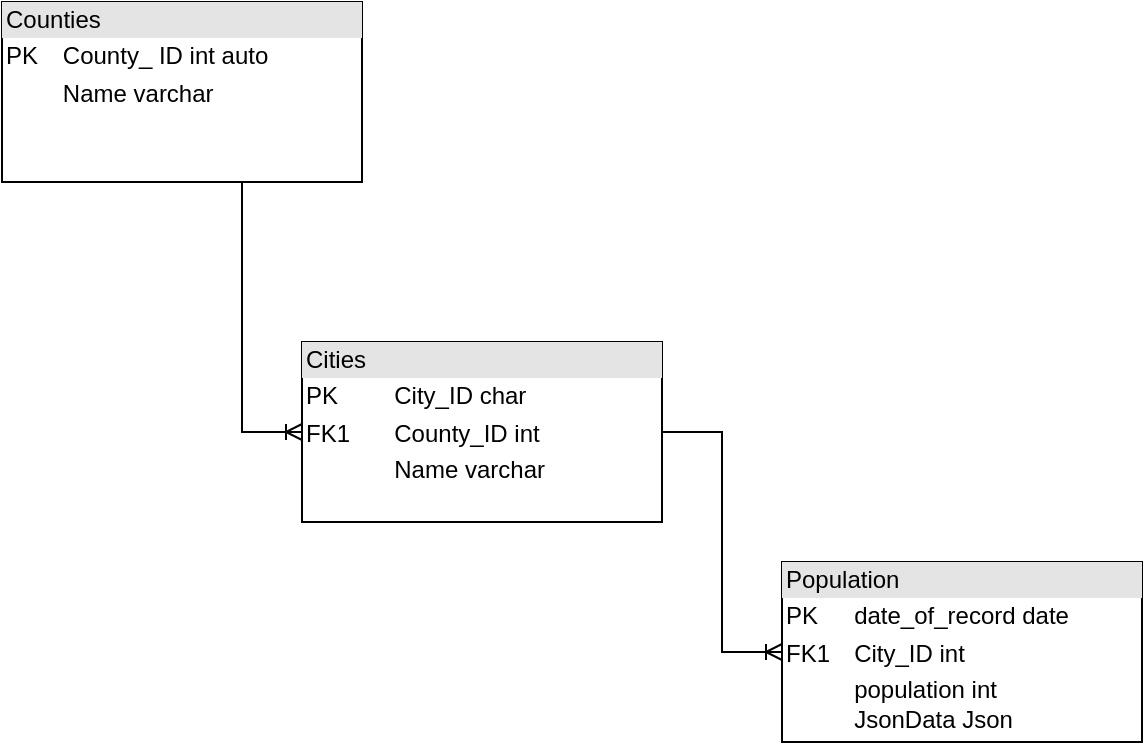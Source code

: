 <mxfile version="17.4.6" type="device"><diagram name="Page-1" id="efa7a0a1-bf9b-a30e-e6df-94a7791c09e9"><mxGraphModel dx="456" dy="801" grid="1" gridSize="10" guides="1" tooltips="1" connect="1" arrows="1" fold="1" page="1" pageScale="1" pageWidth="826" pageHeight="1169" background="none" math="0" shadow="0"><root><mxCell id="0"/><mxCell id="1" parent="0"/><mxCell id="6iaCuLb8fQp8ZbiwxZFc-2" value="&lt;div style=&quot;box-sizing: border-box ; width: 100% ; background: #e4e4e4 ; padding: 2px&quot;&gt;Counties&lt;/div&gt;&lt;table style=&quot;width: 100% ; font-size: 1em&quot; cellpadding=&quot;2&quot; cellspacing=&quot;0&quot;&gt;&lt;tbody&gt;&lt;tr&gt;&lt;td&gt;PK&lt;/td&gt;&lt;td&gt;County_ ID int auto&lt;/td&gt;&lt;/tr&gt;&lt;tr&gt;&lt;td&gt;&lt;br&gt;&lt;/td&gt;&lt;td&gt;Name varchar&lt;/td&gt;&lt;/tr&gt;&lt;tr&gt;&lt;td&gt;&lt;/td&gt;&lt;td&gt;&lt;br&gt;&lt;/td&gt;&lt;/tr&gt;&lt;/tbody&gt;&lt;/table&gt;" style="verticalAlign=top;align=left;overflow=fill;html=1;" vertex="1" parent="1"><mxGeometry x="90" y="100" width="180" height="90" as="geometry"/></mxCell><mxCell id="6iaCuLb8fQp8ZbiwxZFc-3" value="" style="edgeStyle=entityRelationEdgeStyle;fontSize=12;html=1;endArrow=ERoneToMany;rounded=0;exitX=0.5;exitY=1;exitDx=0;exitDy=0;entryX=0;entryY=0.5;entryDx=0;entryDy=0;" edge="1" parent="1" source="6iaCuLb8fQp8ZbiwxZFc-2" target="6iaCuLb8fQp8ZbiwxZFc-4"><mxGeometry width="100" height="100" relative="1" as="geometry"><mxPoint x="140" y="240" as="sourcePoint"/><mxPoint x="190" y="320" as="targetPoint"/></mxGeometry></mxCell><mxCell id="6iaCuLb8fQp8ZbiwxZFc-4" value="&lt;div style=&quot;box-sizing: border-box ; width: 100% ; background: #e4e4e4 ; padding: 2px&quot;&gt;Cities&lt;/div&gt;&lt;table style=&quot;width: 100% ; font-size: 1em&quot; cellpadding=&quot;2&quot; cellspacing=&quot;0&quot;&gt;&lt;tbody&gt;&lt;tr&gt;&lt;td&gt;PK&lt;/td&gt;&lt;td&gt;City_ID char&lt;/td&gt;&lt;/tr&gt;&lt;tr&gt;&lt;td&gt;FK1&lt;/td&gt;&lt;td&gt;County_ID int&amp;nbsp;&lt;/td&gt;&lt;/tr&gt;&lt;tr&gt;&lt;td&gt;&lt;/td&gt;&lt;td&gt;Name varchar&lt;/td&gt;&lt;/tr&gt;&lt;/tbody&gt;&lt;/table&gt;" style="verticalAlign=top;align=left;overflow=fill;html=1;" vertex="1" parent="1"><mxGeometry x="240" y="270" width="180" height="90" as="geometry"/></mxCell><mxCell id="6iaCuLb8fQp8ZbiwxZFc-5" value="" style="edgeStyle=entityRelationEdgeStyle;fontSize=12;html=1;endArrow=ERoneToMany;rounded=0;exitX=1;exitY=0.5;exitDx=0;exitDy=0;entryX=0;entryY=0.5;entryDx=0;entryDy=0;" edge="1" parent="1" source="6iaCuLb8fQp8ZbiwxZFc-4" target="6iaCuLb8fQp8ZbiwxZFc-6"><mxGeometry width="100" height="100" relative="1" as="geometry"><mxPoint x="370" y="520" as="sourcePoint"/><mxPoint x="480" y="420" as="targetPoint"/></mxGeometry></mxCell><mxCell id="6iaCuLb8fQp8ZbiwxZFc-6" value="&lt;div style=&quot;box-sizing: border-box ; width: 100% ; background: #e4e4e4 ; padding: 2px&quot;&gt;Population&lt;/div&gt;&lt;table style=&quot;width: 100% ; font-size: 1em&quot; cellpadding=&quot;2&quot; cellspacing=&quot;0&quot;&gt;&lt;tbody&gt;&lt;tr&gt;&lt;td&gt;PK&lt;/td&gt;&lt;td&gt;date_of_record date&lt;/td&gt;&lt;/tr&gt;&lt;tr&gt;&lt;td&gt;FK1&lt;/td&gt;&lt;td&gt;City_ID int&lt;/td&gt;&lt;/tr&gt;&lt;tr&gt;&lt;td&gt;&lt;/td&gt;&lt;td&gt;population int&lt;br&gt;JsonData Json&lt;/td&gt;&lt;/tr&gt;&lt;/tbody&gt;&lt;/table&gt;" style="verticalAlign=top;align=left;overflow=fill;html=1;" vertex="1" parent="1"><mxGeometry x="480" y="380" width="180" height="90" as="geometry"/></mxCell></root></mxGraphModel></diagram></mxfile>